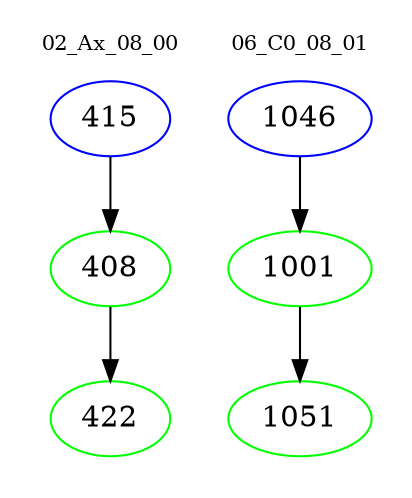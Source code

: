 digraph{
subgraph cluster_0 {
color = white
label = "02_Ax_08_00";
fontsize=10;
T0_415 [label="415", color="blue"]
T0_415 -> T0_408 [color="black"]
T0_408 [label="408", color="green"]
T0_408 -> T0_422 [color="black"]
T0_422 [label="422", color="green"]
}
subgraph cluster_1 {
color = white
label = "06_C0_08_01";
fontsize=10;
T1_1046 [label="1046", color="blue"]
T1_1046 -> T1_1001 [color="black"]
T1_1001 [label="1001", color="green"]
T1_1001 -> T1_1051 [color="black"]
T1_1051 [label="1051", color="green"]
}
}
